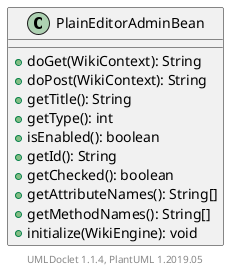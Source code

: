 @startuml

    class PlainEditorAdminBean [[PlainEditorAdminBean.html]] {
        +doGet(WikiContext): String
        +doPost(WikiContext): String
        +getTitle(): String
        +getType(): int
        +isEnabled(): boolean
        +getId(): String
        +getChecked(): boolean
        +getAttributeNames(): String[]
        +getMethodNames(): String[]
        +initialize(WikiEngine): void
    }


    center footer UMLDoclet 1.1.4, PlantUML 1.2019.05
@enduml
